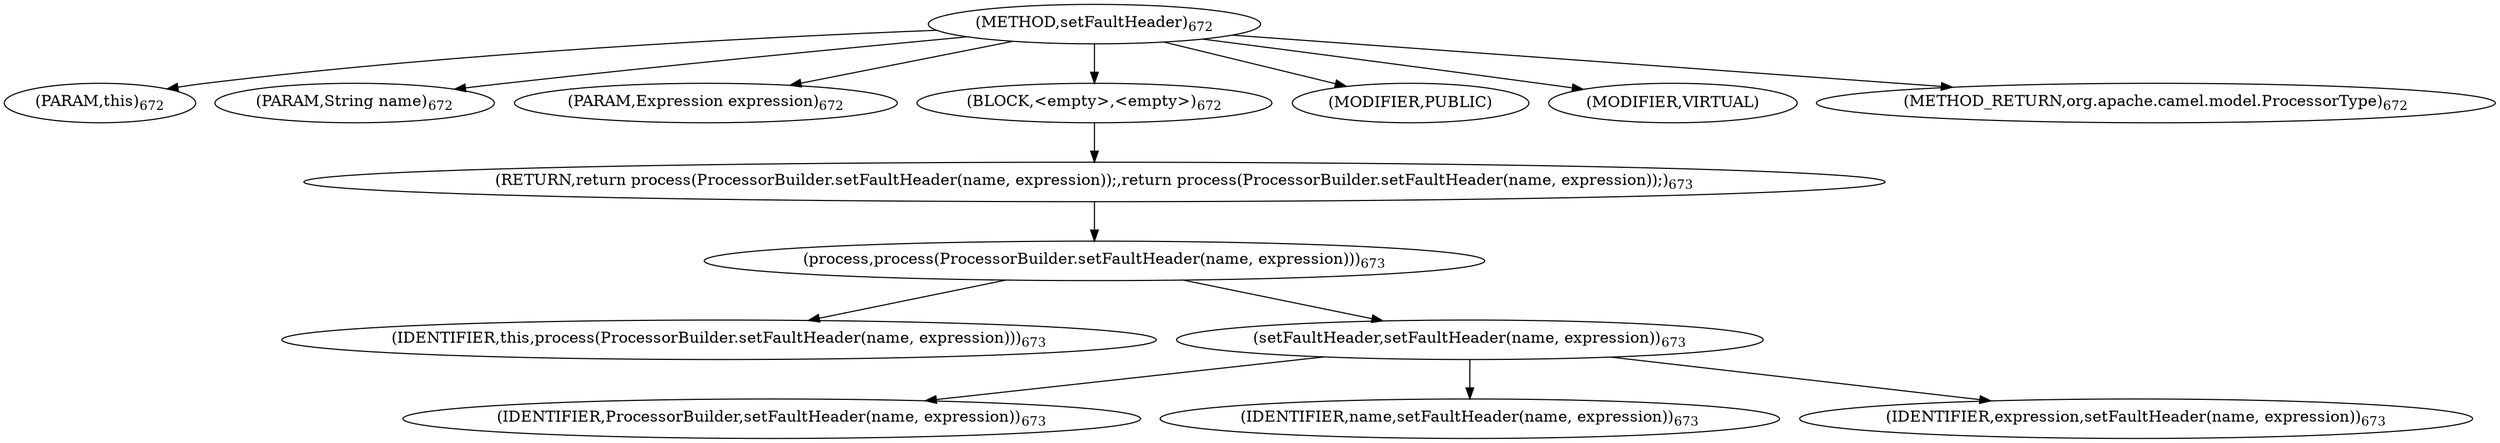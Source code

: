 digraph "setFaultHeader" {  
"1324" [label = <(METHOD,setFaultHeader)<SUB>672</SUB>> ]
"191" [label = <(PARAM,this)<SUB>672</SUB>> ]
"1325" [label = <(PARAM,String name)<SUB>672</SUB>> ]
"1326" [label = <(PARAM,Expression expression)<SUB>672</SUB>> ]
"1327" [label = <(BLOCK,&lt;empty&gt;,&lt;empty&gt;)<SUB>672</SUB>> ]
"1328" [label = <(RETURN,return process(ProcessorBuilder.setFaultHeader(name, expression));,return process(ProcessorBuilder.setFaultHeader(name, expression));)<SUB>673</SUB>> ]
"1329" [label = <(process,process(ProcessorBuilder.setFaultHeader(name, expression)))<SUB>673</SUB>> ]
"190" [label = <(IDENTIFIER,this,process(ProcessorBuilder.setFaultHeader(name, expression)))<SUB>673</SUB>> ]
"1330" [label = <(setFaultHeader,setFaultHeader(name, expression))<SUB>673</SUB>> ]
"1331" [label = <(IDENTIFIER,ProcessorBuilder,setFaultHeader(name, expression))<SUB>673</SUB>> ]
"1332" [label = <(IDENTIFIER,name,setFaultHeader(name, expression))<SUB>673</SUB>> ]
"1333" [label = <(IDENTIFIER,expression,setFaultHeader(name, expression))<SUB>673</SUB>> ]
"1334" [label = <(MODIFIER,PUBLIC)> ]
"1335" [label = <(MODIFIER,VIRTUAL)> ]
"1336" [label = <(METHOD_RETURN,org.apache.camel.model.ProcessorType)<SUB>672</SUB>> ]
  "1324" -> "191" 
  "1324" -> "1325" 
  "1324" -> "1326" 
  "1324" -> "1327" 
  "1324" -> "1334" 
  "1324" -> "1335" 
  "1324" -> "1336" 
  "1327" -> "1328" 
  "1328" -> "1329" 
  "1329" -> "190" 
  "1329" -> "1330" 
  "1330" -> "1331" 
  "1330" -> "1332" 
  "1330" -> "1333" 
}
